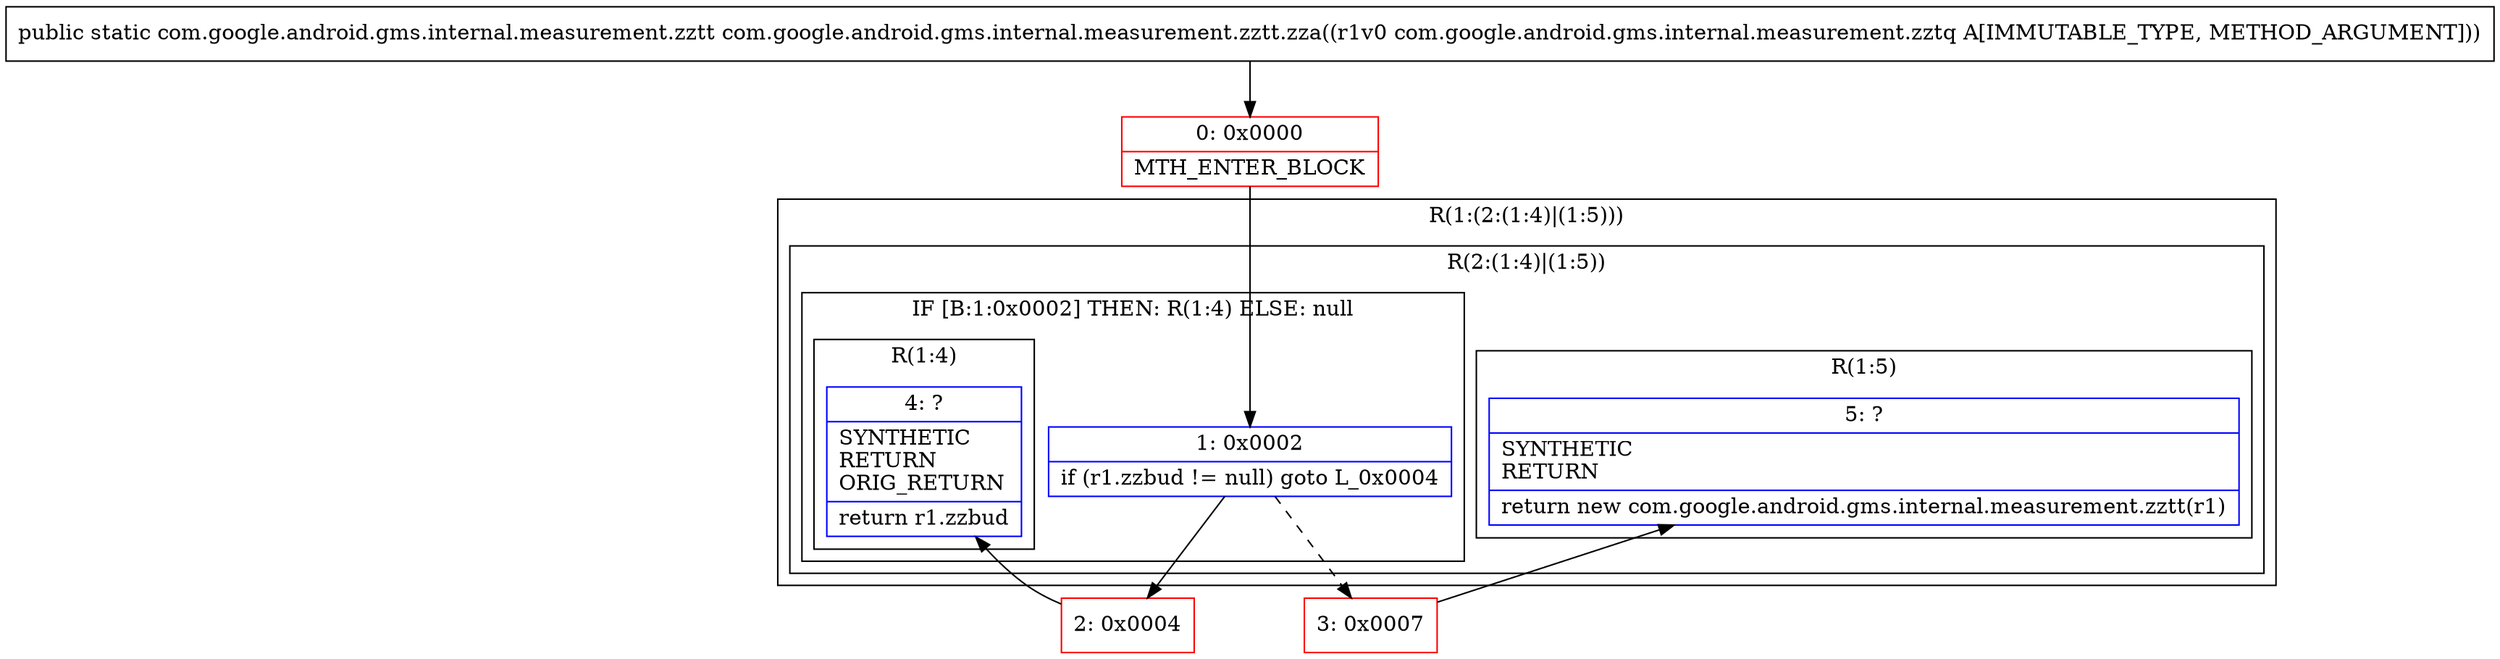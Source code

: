 digraph "CFG forcom.google.android.gms.internal.measurement.zztt.zza(Lcom\/google\/android\/gms\/internal\/measurement\/zztq;)Lcom\/google\/android\/gms\/internal\/measurement\/zztt;" {
subgraph cluster_Region_986224927 {
label = "R(1:(2:(1:4)|(1:5)))";
node [shape=record,color=blue];
subgraph cluster_Region_660398760 {
label = "R(2:(1:4)|(1:5))";
node [shape=record,color=blue];
subgraph cluster_IfRegion_869765076 {
label = "IF [B:1:0x0002] THEN: R(1:4) ELSE: null";
node [shape=record,color=blue];
Node_1 [shape=record,label="{1\:\ 0x0002|if (r1.zzbud != null) goto L_0x0004\l}"];
subgraph cluster_Region_1032296502 {
label = "R(1:4)";
node [shape=record,color=blue];
Node_4 [shape=record,label="{4\:\ ?|SYNTHETIC\lRETURN\lORIG_RETURN\l|return r1.zzbud\l}"];
}
}
subgraph cluster_Region_1140453112 {
label = "R(1:5)";
node [shape=record,color=blue];
Node_5 [shape=record,label="{5\:\ ?|SYNTHETIC\lRETURN\l|return new com.google.android.gms.internal.measurement.zztt(r1)\l}"];
}
}
}
Node_0 [shape=record,color=red,label="{0\:\ 0x0000|MTH_ENTER_BLOCK\l}"];
Node_2 [shape=record,color=red,label="{2\:\ 0x0004}"];
Node_3 [shape=record,color=red,label="{3\:\ 0x0007}"];
MethodNode[shape=record,label="{public static com.google.android.gms.internal.measurement.zztt com.google.android.gms.internal.measurement.zztt.zza((r1v0 com.google.android.gms.internal.measurement.zztq A[IMMUTABLE_TYPE, METHOD_ARGUMENT])) }"];
MethodNode -> Node_0;
Node_1 -> Node_2;
Node_1 -> Node_3[style=dashed];
Node_0 -> Node_1;
Node_2 -> Node_4;
Node_3 -> Node_5;
}

